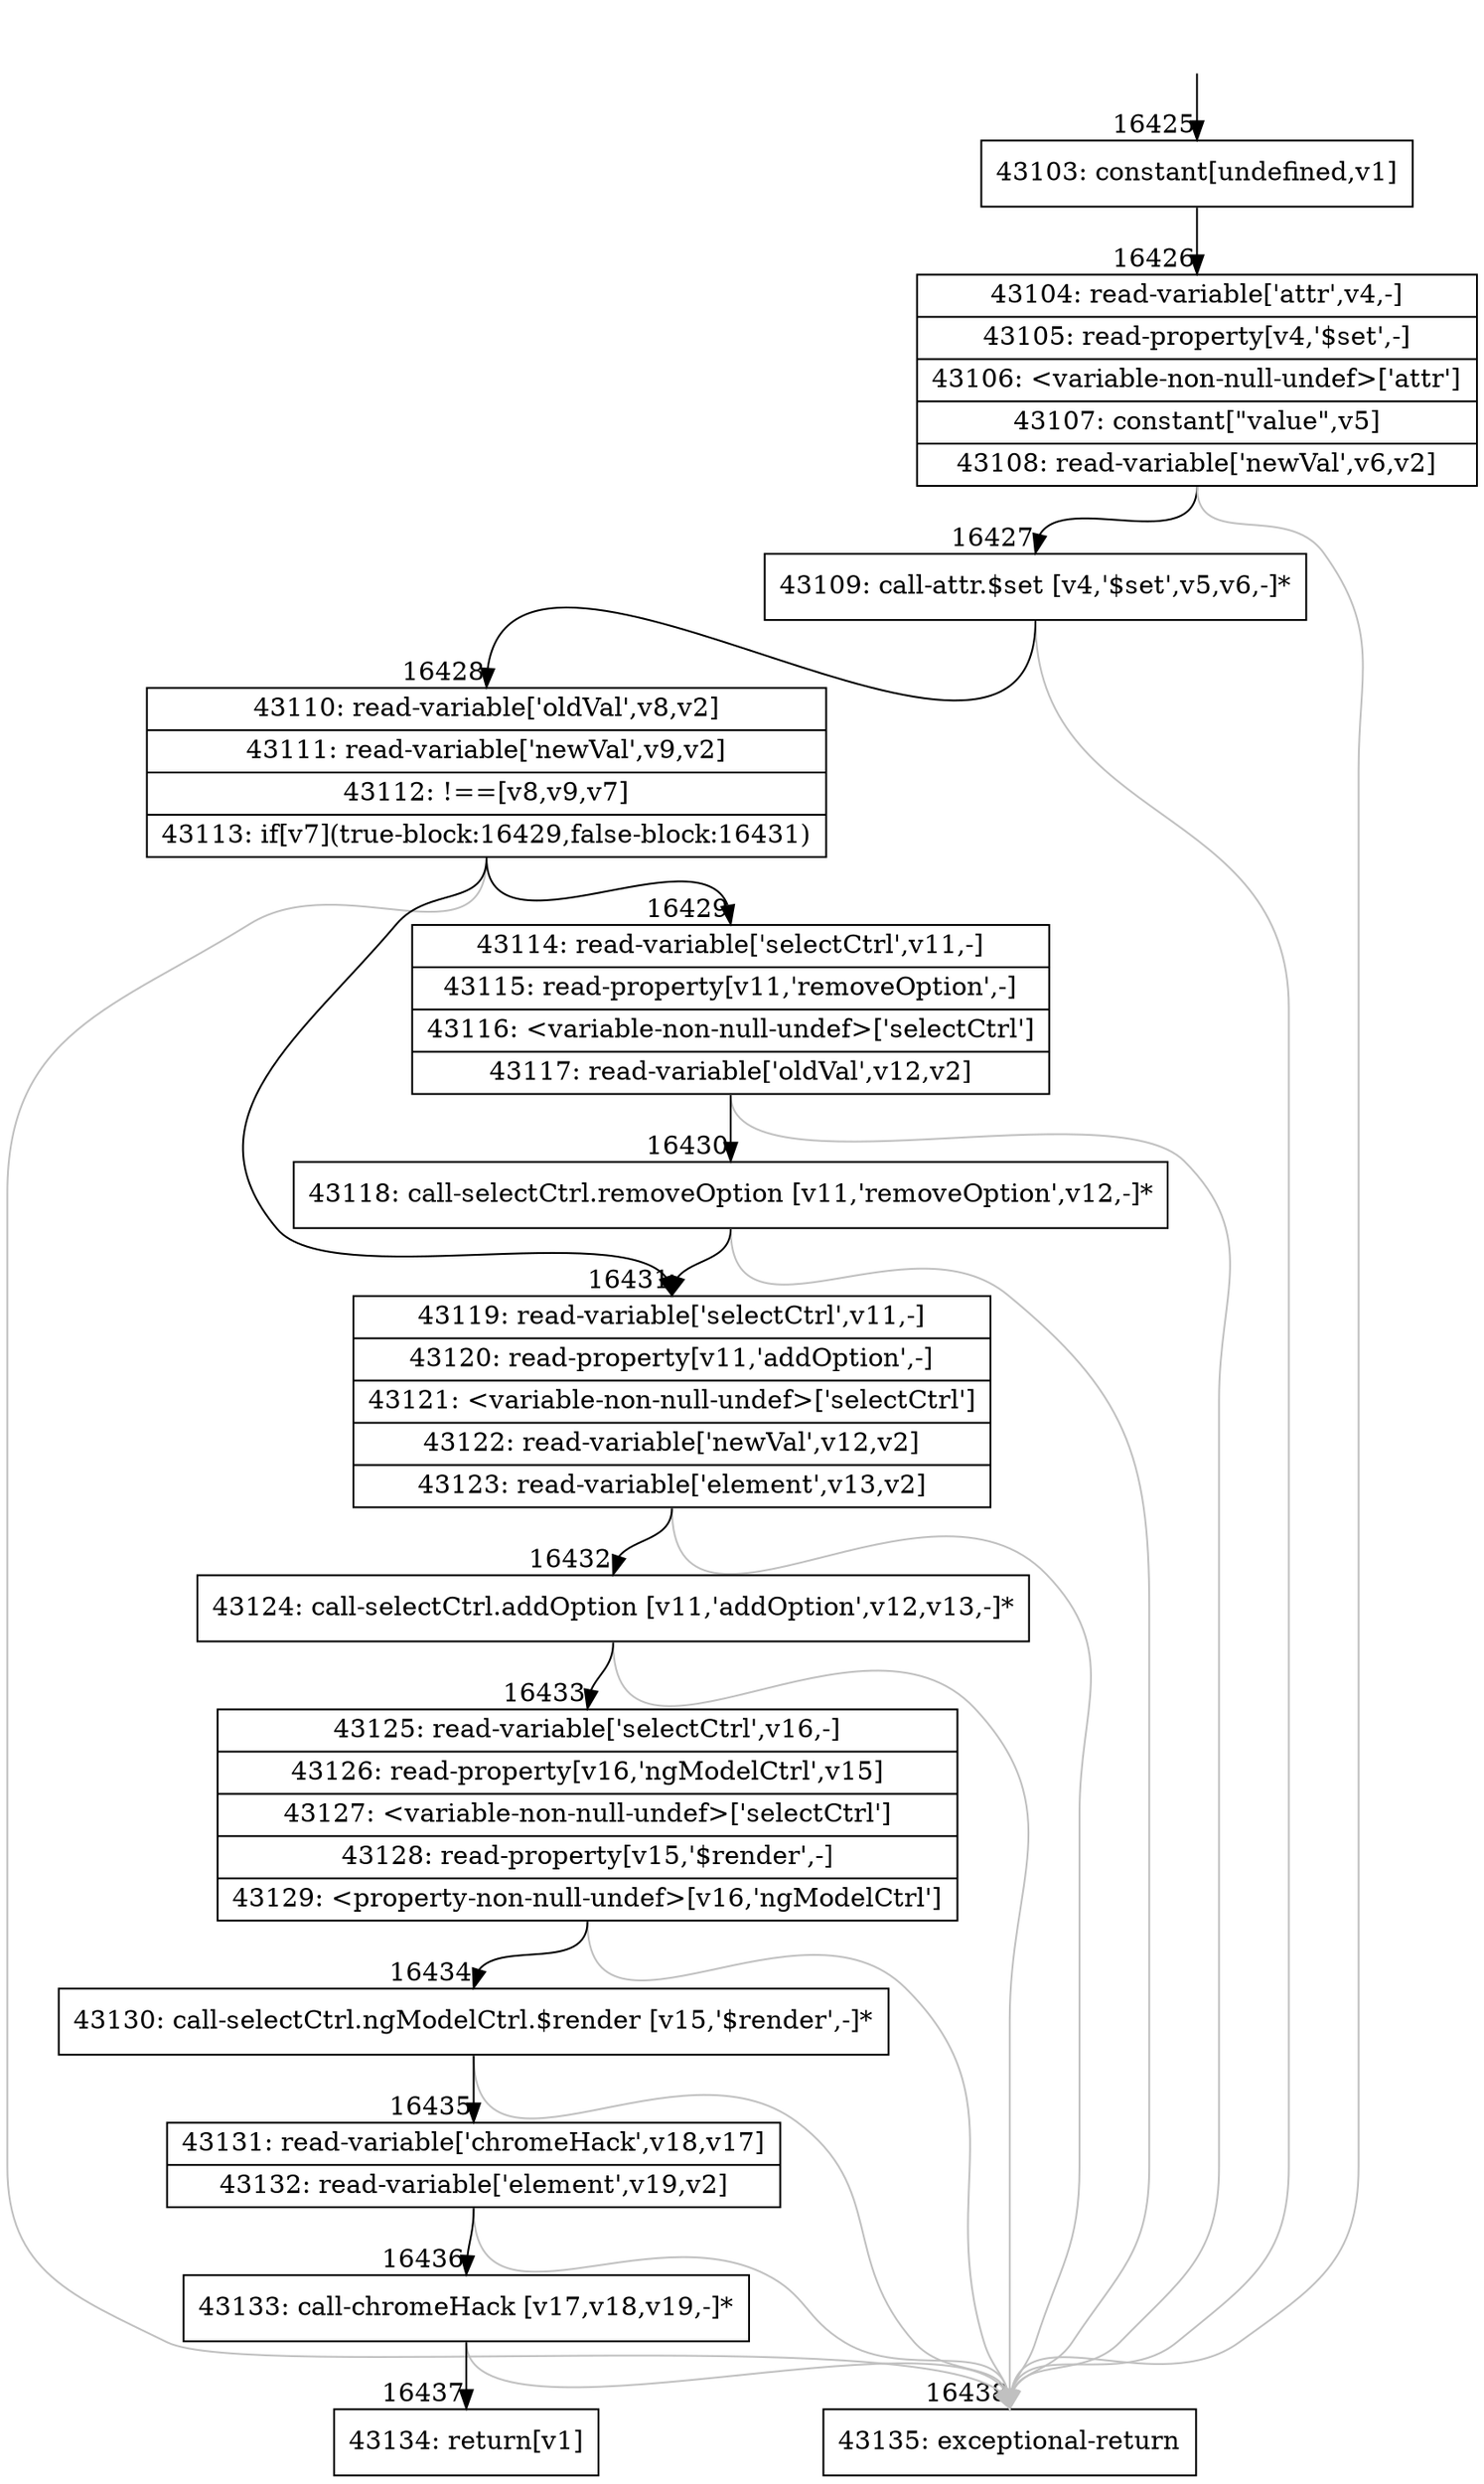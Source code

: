 digraph {
rankdir="TD"
BB_entry1331[shape=none,label=""];
BB_entry1331 -> BB16425 [tailport=s, headport=n, headlabel="    16425"]
BB16425 [shape=record label="{43103: constant[undefined,v1]}" ] 
BB16425 -> BB16426 [tailport=s, headport=n, headlabel="      16426"]
BB16426 [shape=record label="{43104: read-variable['attr',v4,-]|43105: read-property[v4,'$set',-]|43106: \<variable-non-null-undef\>['attr']|43107: constant[\"value\",v5]|43108: read-variable['newVal',v6,v2]}" ] 
BB16426 -> BB16427 [tailport=s, headport=n, headlabel="      16427"]
BB16426 -> BB16438 [tailport=s, headport=n, color=gray, headlabel="      16438"]
BB16427 [shape=record label="{43109: call-attr.$set [v4,'$set',v5,v6,-]*}" ] 
BB16427 -> BB16428 [tailport=s, headport=n, headlabel="      16428"]
BB16427 -> BB16438 [tailport=s, headport=n, color=gray]
BB16428 [shape=record label="{43110: read-variable['oldVal',v8,v2]|43111: read-variable['newVal',v9,v2]|43112: !==[v8,v9,v7]|43113: if[v7](true-block:16429,false-block:16431)}" ] 
BB16428 -> BB16429 [tailport=s, headport=n, headlabel="      16429"]
BB16428 -> BB16431 [tailport=s, headport=n, headlabel="      16431"]
BB16428 -> BB16438 [tailport=s, headport=n, color=gray]
BB16429 [shape=record label="{43114: read-variable['selectCtrl',v11,-]|43115: read-property[v11,'removeOption',-]|43116: \<variable-non-null-undef\>['selectCtrl']|43117: read-variable['oldVal',v12,v2]}" ] 
BB16429 -> BB16430 [tailport=s, headport=n, headlabel="      16430"]
BB16429 -> BB16438 [tailport=s, headport=n, color=gray]
BB16430 [shape=record label="{43118: call-selectCtrl.removeOption [v11,'removeOption',v12,-]*}" ] 
BB16430 -> BB16431 [tailport=s, headport=n]
BB16430 -> BB16438 [tailport=s, headport=n, color=gray]
BB16431 [shape=record label="{43119: read-variable['selectCtrl',v11,-]|43120: read-property[v11,'addOption',-]|43121: \<variable-non-null-undef\>['selectCtrl']|43122: read-variable['newVal',v12,v2]|43123: read-variable['element',v13,v2]}" ] 
BB16431 -> BB16432 [tailport=s, headport=n, headlabel="      16432"]
BB16431 -> BB16438 [tailport=s, headport=n, color=gray]
BB16432 [shape=record label="{43124: call-selectCtrl.addOption [v11,'addOption',v12,v13,-]*}" ] 
BB16432 -> BB16433 [tailport=s, headport=n, headlabel="      16433"]
BB16432 -> BB16438 [tailport=s, headport=n, color=gray]
BB16433 [shape=record label="{43125: read-variable['selectCtrl',v16,-]|43126: read-property[v16,'ngModelCtrl',v15]|43127: \<variable-non-null-undef\>['selectCtrl']|43128: read-property[v15,'$render',-]|43129: \<property-non-null-undef\>[v16,'ngModelCtrl']}" ] 
BB16433 -> BB16434 [tailport=s, headport=n, headlabel="      16434"]
BB16433 -> BB16438 [tailport=s, headport=n, color=gray]
BB16434 [shape=record label="{43130: call-selectCtrl.ngModelCtrl.$render [v15,'$render',-]*}" ] 
BB16434 -> BB16435 [tailport=s, headport=n, headlabel="      16435"]
BB16434 -> BB16438 [tailport=s, headport=n, color=gray]
BB16435 [shape=record label="{43131: read-variable['chromeHack',v18,v17]|43132: read-variable['element',v19,v2]}" ] 
BB16435 -> BB16436 [tailport=s, headport=n, headlabel="      16436"]
BB16435 -> BB16438 [tailport=s, headport=n, color=gray]
BB16436 [shape=record label="{43133: call-chromeHack [v17,v18,v19,-]*}" ] 
BB16436 -> BB16437 [tailport=s, headport=n, headlabel="      16437"]
BB16436 -> BB16438 [tailport=s, headport=n, color=gray]
BB16437 [shape=record label="{43134: return[v1]}" ] 
BB16438 [shape=record label="{43135: exceptional-return}" ] 
//#$~ 28235
}

